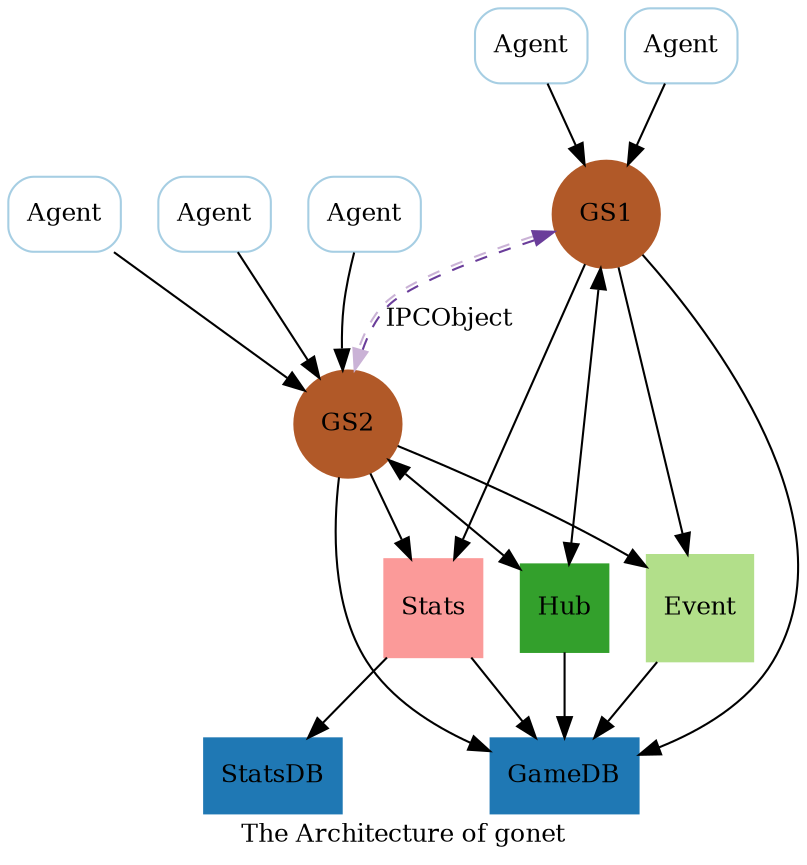 digraph G {
	graph [label="The Architecture of gonet" fontsize=12];
	node [colorscheme=paired12 fontsize=12];
	edge [colorscheme=paired12 fontsize=12];
	subgraph Agents {
		node [label=Agent style=rounded shape=rect color=1];
		Agent1;
		Agent2;
		Agent3;
		Agent4;
		Agent5;
	}

	subgraph GS {
		node [style=filled shape=circle color=12];
		GS1;
		GS2;
		GS1->GS2 [dir=both label=IPCObject style=dashed color="9:10"];
	}

	subgraph {
		node [style=filled shape=rect color=2];
		GameDB;
		StatsDB;
	}

	Event [style=filled shape=square color=3];
	Hub [style=filled shape=square color=4];
	Stats [style=filled shape=square color=5];

	subgraph {
		Agent1->GS1;
		Agent2->GS1;
		Agent3->GS2;
		Agent4->GS2;
		Agent5->GS2;
	}

	GS1->Hub [dir=both];
	GS2->Hub [dir=both];
	GS1->Event;
	GS2->Event; 
	GS1->Stats;
	GS2->Stats; 
	GS1->GameDB;
	GS2->GameDB;

	Hub->GameDB;
	Event->GameDB;
	Stats->GameDB;
	Stats->StatsDB;
}
